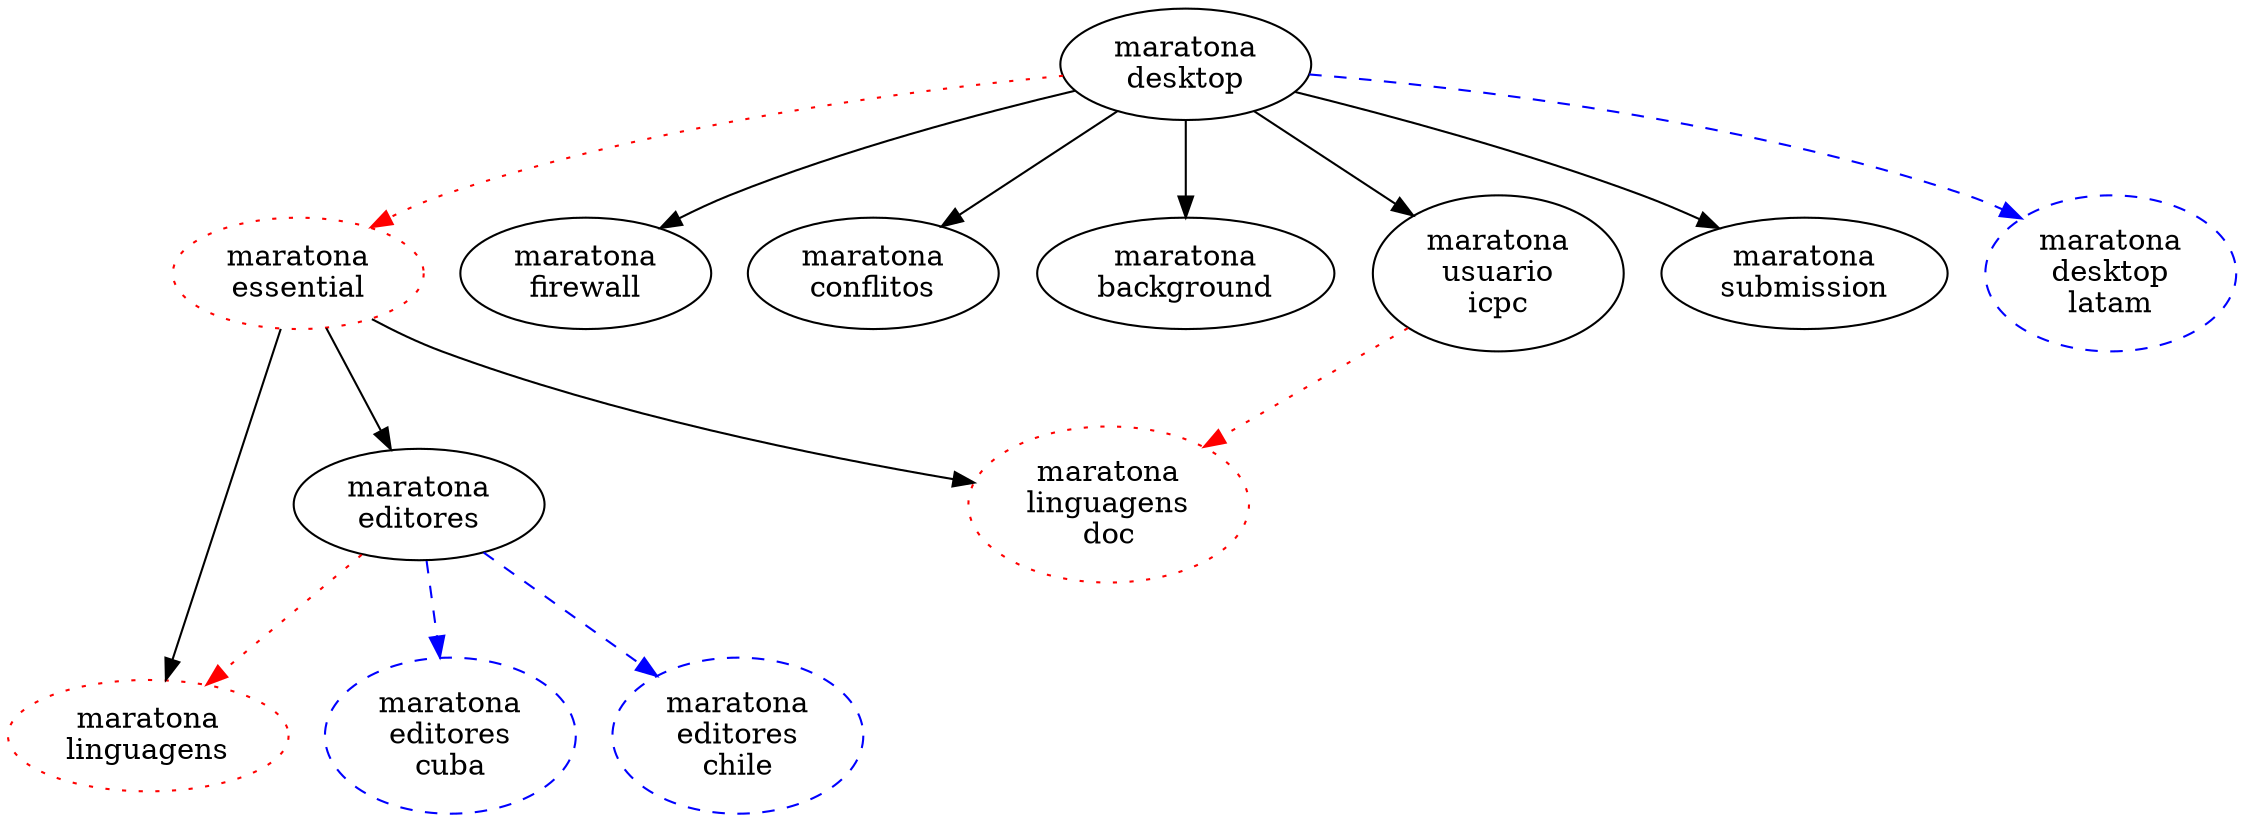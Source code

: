 // Grafo de dependências Maratona-Linux
digraph {
	MD [label="maratona
desktop"]
	ME [label="maratona
essential" color="red:black" style=dotted]
	MF [label="maratona
firewall"]
	MC [label="maratona
conflitos"]
	MB [label="maratona
background"]
	MU [label="maratona
usuario
icpc"]
	MS [label="maratona
submission"]
	MEd [label="maratona
editores"]
	ML [label="maratona
linguagens" color="red:black" style=dotted]
	MLd [label="maratona
linguagens
doc" color="red:black" style=dotted]
	MDl [label="maratona
desktop
latam" color="blue:black" style=dashed]
	MECu [label="maratona
editores
cuba" color="blue:black" style=dashed]
	MECh [label="maratona
editores
chile" color="blue:black" style=dashed]
		MD -> MF
		MD -> MC
		MD -> MB
		MD -> MU
		MD -> MS
		ME -> MEd
		ME -> ML
		ME -> MLd
		MD -> ME [color=red style=dotted]
		MEd -> ML [color=red style=dotted]
		MU -> MLd [color=red style=dotted]
		MD -> MDl [color=blue style=dashed]
		MEd -> MECu [color=blue style=dashed]
		MEd -> MECh [color=blue style=dashed]
}